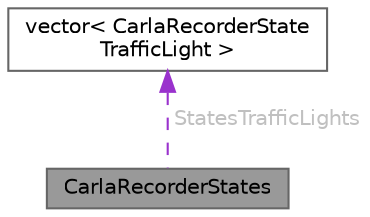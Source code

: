 digraph "CarlaRecorderStates"
{
 // INTERACTIVE_SVG=YES
 // LATEX_PDF_SIZE
  bgcolor="transparent";
  edge [fontname=Helvetica,fontsize=10,labelfontname=Helvetica,labelfontsize=10];
  node [fontname=Helvetica,fontsize=10,shape=box,height=0.2,width=0.4];
  Node1 [id="Node000001",label="CarlaRecorderStates",height=0.2,width=0.4,color="gray40", fillcolor="grey60", style="filled", fontcolor="black",tooltip=" "];
  Node2 -> Node1 [id="edge1_Node000001_Node000002",dir="back",color="darkorchid3",style="dashed",tooltip=" ",label=" StatesTrafficLights",fontcolor="grey" ];
  Node2 [id="Node000002",label="vector\< CarlaRecorderState\lTrafficLight \>",height=0.2,width=0.4,color="gray40", fillcolor="white", style="filled",tooltip=" "];
}
